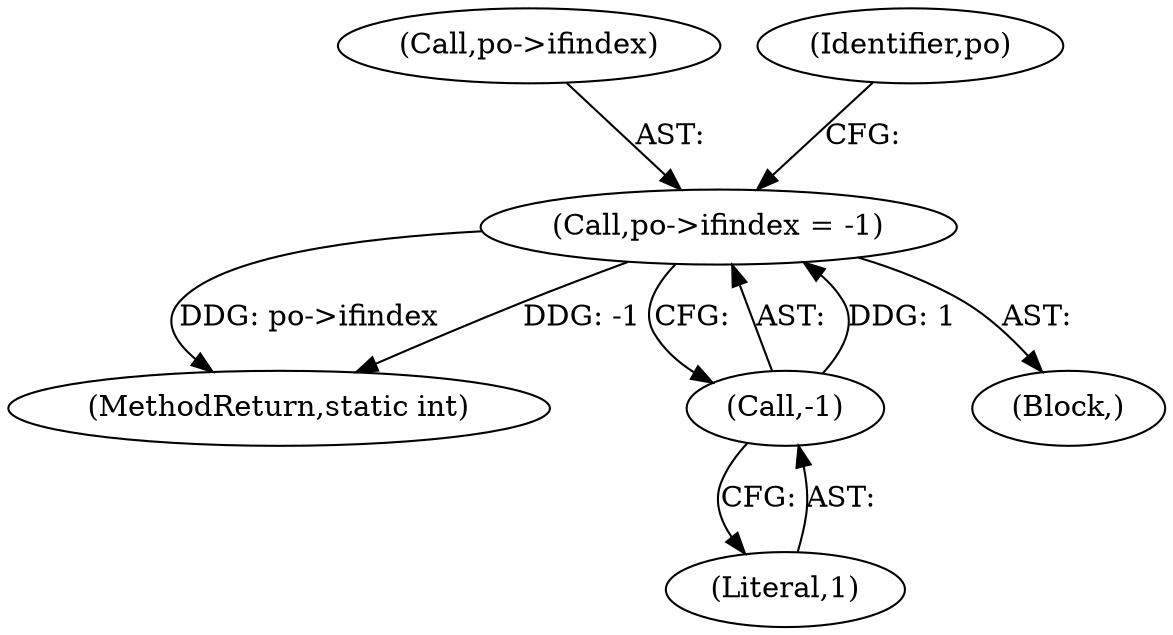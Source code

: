 digraph "0_linux_4971613c1639d8e5f102c4e797c3bf8f83a5a69e@pointer" {
"1000264" [label="(Call,po->ifindex = -1)"];
"1000268" [label="(Call,-1)"];
"1000346" [label="(MethodReturn,static int)"];
"1000254" [label="(Block,)"];
"1000268" [label="(Call,-1)"];
"1000269" [label="(Literal,1)"];
"1000265" [label="(Call,po->ifindex)"];
"1000271" [label="(Identifier,po)"];
"1000264" [label="(Call,po->ifindex = -1)"];
"1000264" -> "1000254"  [label="AST: "];
"1000264" -> "1000268"  [label="CFG: "];
"1000265" -> "1000264"  [label="AST: "];
"1000268" -> "1000264"  [label="AST: "];
"1000271" -> "1000264"  [label="CFG: "];
"1000264" -> "1000346"  [label="DDG: po->ifindex"];
"1000264" -> "1000346"  [label="DDG: -1"];
"1000268" -> "1000264"  [label="DDG: 1"];
"1000268" -> "1000269"  [label="CFG: "];
"1000269" -> "1000268"  [label="AST: "];
}
